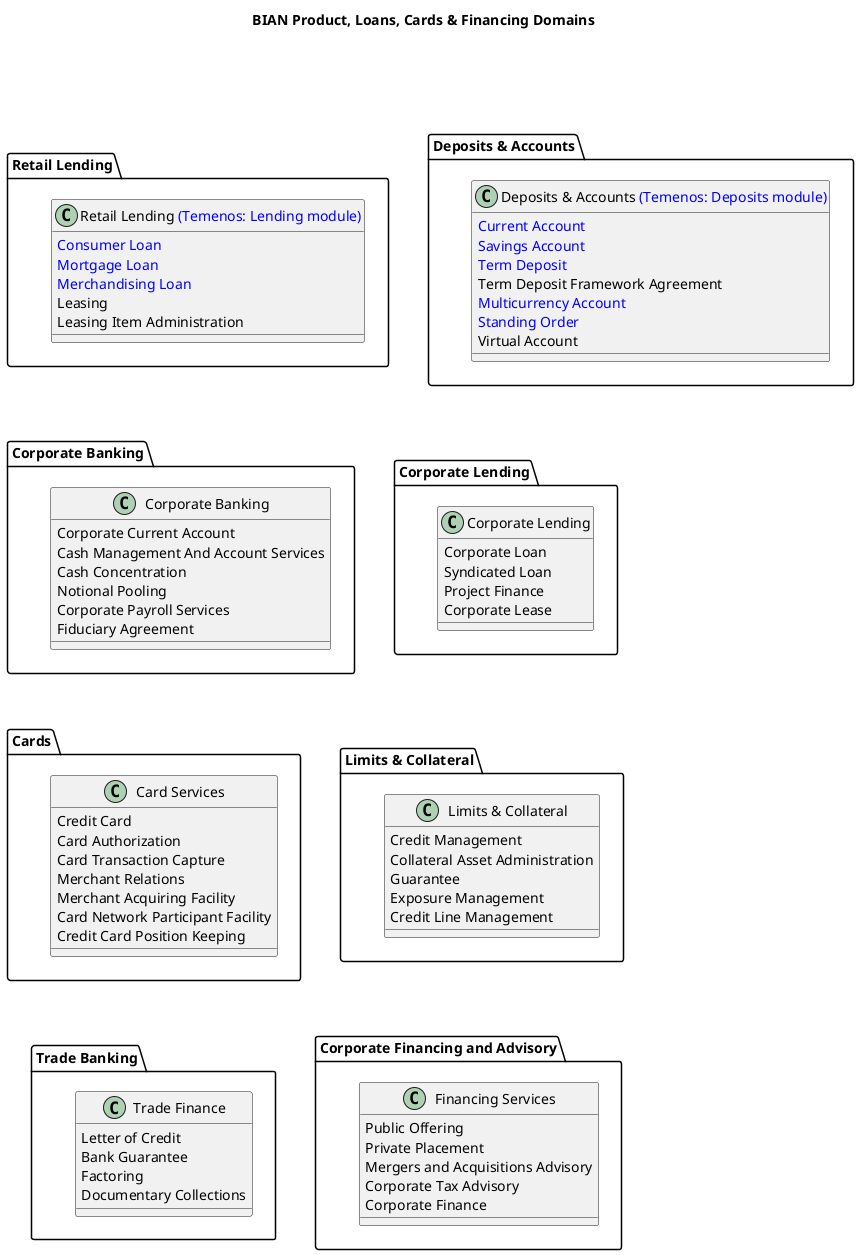 @startuml BIAN Product, Loans, Cards & Financing

title BIAN Product, Loans, Cards & Financing Domains

!define LAYOUT top to bottom direction

' Row 1 - Deposits & Retail Lending
together {
  package "Deposits & Accounts" as DEP {
    class "Deposits & Accounts <color:#0000FF>(Temenos: Deposits module)</color>" as DEP_SVC {
      <color:#0000FF>Current Account</color>
      <color:#0000FF>Savings Account</color>
      <color:#0000FF>Term Deposit</color>
      Term Deposit Framework Agreement
      <color:#0000FF>Multicurrency Account</color>
      <color:#0000FF>Standing Order</color>
      Virtual Account
    }
  }

  package "Retail Lending" as RETAIL_LENDING_PKG {
    class "Retail Lending <color:#0000FF>(Temenos: Lending module)</color>" as RETAIL_LENDING {
      <color:#0000FF>Consumer Loan</color>
      <color:#0000FF>Mortgage Loan</color>
      <color:#0000FF>Merchandising Loan</color>
      Leasing
      Leasing Item Administration
    }
  }
}

' Row 2 - Corporate Banking
together {
  package "Corporate Lending" as CORP_LENDING_PKG {
    class "Corporate Lending" as CORP_LENDING {
      Corporate Loan
      Syndicated Loan
      Project Finance
      Corporate Lease
    }
  }

  package "Corporate Banking" as CORP_BANKING_PKG {
    class "Corporate Banking" as CORP {
      Corporate Current Account
      Cash Management And Account Services
      Cash Concentration
      Notional Pooling
      Corporate Payroll Services
      Fiduciary Agreement
    }
  }
}

' Row 3 - Risk & Cards
together {
  package "Limits & Collateral" as LIMITS_COLLATERAL_PKG {
    class "Limits & Collateral" as LIMITS_COLLATERAL {
      Credit Management
      Collateral Asset Administration
      Guarantee
      Exposure Management
      Credit Line Management
    }
  }

  package "Cards" as CARDS {
    class "Card Services" as CARD_SVC {
      Credit Card
      Card Authorization
      Card Transaction Capture
      Merchant Relations
      Merchant Acquiring Facility
      Card Network Participant Facility
      Credit Card Position Keeping
    }
  }
}

' Row 4 - Financing & Trade
together {
  package "Corporate Financing and Advisory" as CORP_FIN {
    class "Financing Services" as FIN_SVC {
      Public Offering
      Private Placement
      Mergers and Acquisitions Advisory
      Corporate Tax Advisory
      Corporate Finance
    }
  }

  package "Trade Banking" as TRADE {
    class "Trade Finance" as TRADE_FIN {
      Letter of Credit
      Bank Guarantee
      Factoring
      Documentary Collections
    }
  }
}

' Layout positioning for 2x4 grid
' Row 1 connections
DEP -[hidden]right- RETAIL_LENDING_PKG

' Row 2 connections
CORP_LENDING_PKG -[hidden]right- CORP_BANKING_PKG

' Row 3 connections
LIMITS_COLLATERAL_PKG -[hidden]right- CARDS

' Row 4 connections
CORP_FIN -[hidden]right- TRADE

' Vertical connections between rows
DEP -[hidden]down- CORP_LENDING_PKG
RETAIL_LENDING_PKG -[hidden]down- CORP_BANKING_PKG
CORP_LENDING_PKG -[hidden]down- LIMITS_COLLATERAL_PKG
CORP_BANKING_PKG -[hidden]down- CARDS
LIMITS_COLLATERAL_PKG -[hidden]down- CORP_FIN
CARDS -[hidden]down- TRADE

@enduml